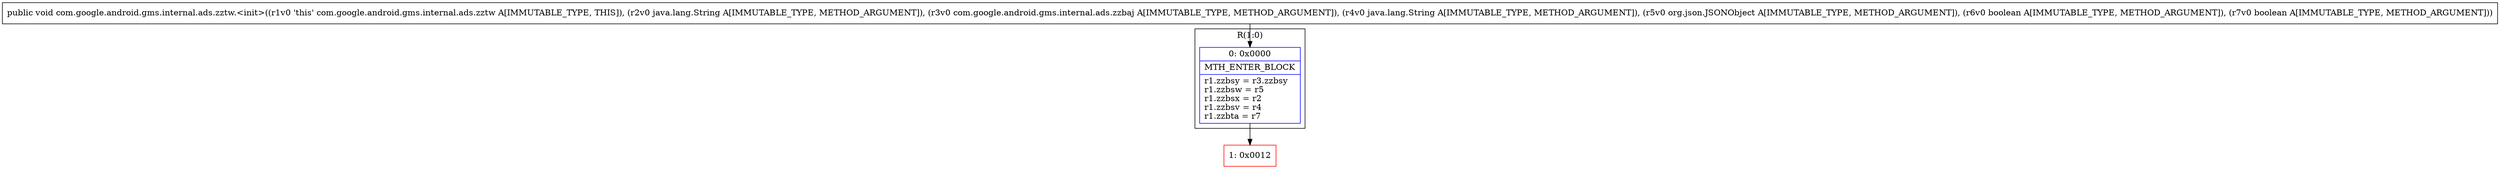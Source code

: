digraph "CFG forcom.google.android.gms.internal.ads.zztw.\<init\>(Ljava\/lang\/String;Lcom\/google\/android\/gms\/internal\/ads\/zzbaj;Ljava\/lang\/String;Lorg\/json\/JSONObject;ZZ)V" {
subgraph cluster_Region_305644247 {
label = "R(1:0)";
node [shape=record,color=blue];
Node_0 [shape=record,label="{0\:\ 0x0000|MTH_ENTER_BLOCK\l|r1.zzbsy = r3.zzbsy\lr1.zzbsw = r5\lr1.zzbsx = r2\lr1.zzbsv = r4\lr1.zzbta = r7\l}"];
}
Node_1 [shape=record,color=red,label="{1\:\ 0x0012}"];
MethodNode[shape=record,label="{public void com.google.android.gms.internal.ads.zztw.\<init\>((r1v0 'this' com.google.android.gms.internal.ads.zztw A[IMMUTABLE_TYPE, THIS]), (r2v0 java.lang.String A[IMMUTABLE_TYPE, METHOD_ARGUMENT]), (r3v0 com.google.android.gms.internal.ads.zzbaj A[IMMUTABLE_TYPE, METHOD_ARGUMENT]), (r4v0 java.lang.String A[IMMUTABLE_TYPE, METHOD_ARGUMENT]), (r5v0 org.json.JSONObject A[IMMUTABLE_TYPE, METHOD_ARGUMENT]), (r6v0 boolean A[IMMUTABLE_TYPE, METHOD_ARGUMENT]), (r7v0 boolean A[IMMUTABLE_TYPE, METHOD_ARGUMENT])) }"];
MethodNode -> Node_0;
Node_0 -> Node_1;
}

